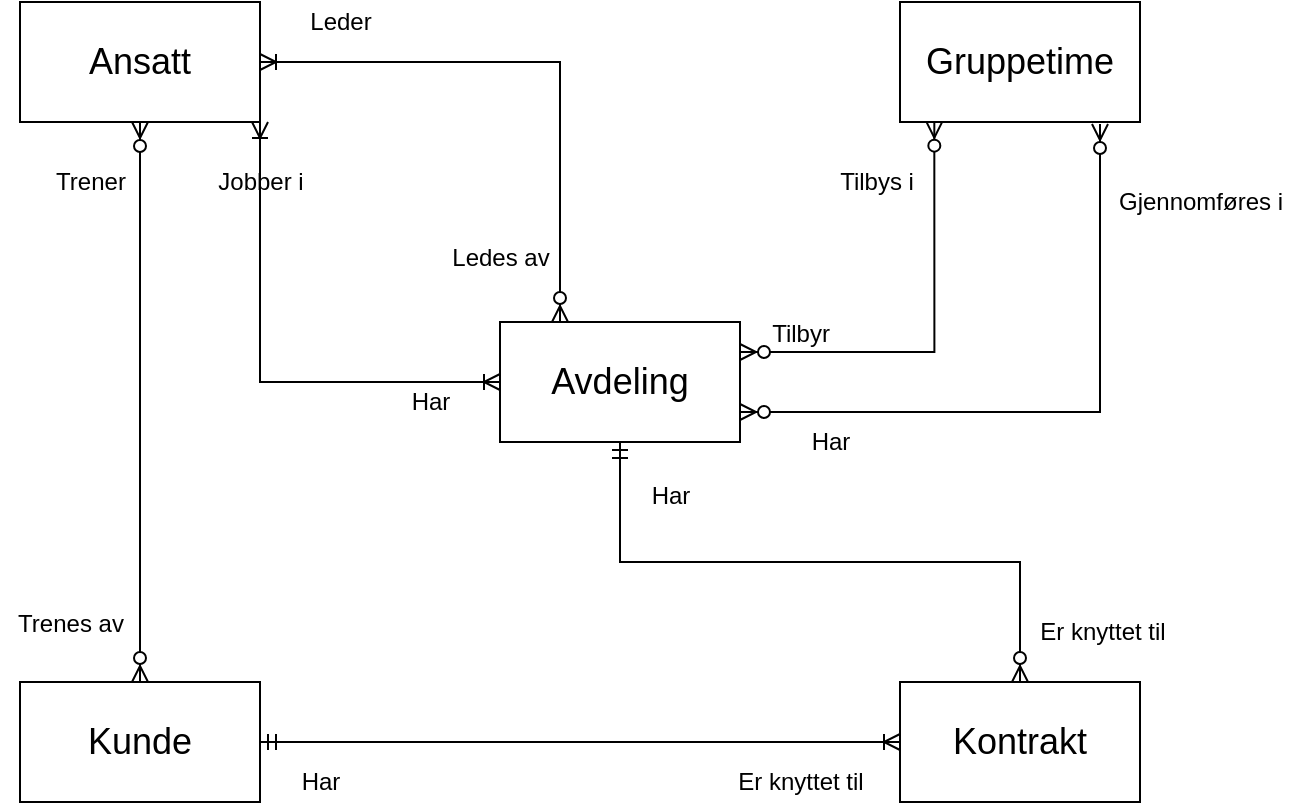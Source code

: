 <mxfile version="13.0.2" pages="3"><diagram id="jRd5qLMMkbGOo3ZTpu9p" name="ER-modell"><mxGraphModel dx="1038" dy="499" grid="1" gridSize="10" guides="1" tooltips="1" connect="1" arrows="1" fold="1" page="1" pageScale="1" pageWidth="850" pageHeight="1100" math="0" shadow="0"><root><mxCell id="0"/><mxCell id="1" parent="0"/><mxCell id="iQpJqOYG9EuyqayVj7qB-8" style="edgeStyle=orthogonalEdgeStyle;rounded=0;orthogonalLoop=1;jettySize=auto;html=1;exitX=1;exitY=0.5;exitDx=0;exitDy=0;entryX=0.25;entryY=0;entryDx=0;entryDy=0;endArrow=ERzeroToMany;endFill=1;startArrow=ERoneToMany;startFill=0;" edge="1" parent="1" source="iQpJqOYG9EuyqayVj7qB-1" target="iQpJqOYG9EuyqayVj7qB-3"><mxGeometry relative="1" as="geometry"/></mxCell><mxCell id="2to-uTvSwUgSAKlc9XIU-1" style="edgeStyle=orthogonalEdgeStyle;rounded=0;orthogonalLoop=1;jettySize=auto;html=1;exitX=1;exitY=1;exitDx=0;exitDy=0;entryX=0;entryY=0.5;entryDx=0;entryDy=0;startArrow=ERoneToMany;startFill=0;endArrow=ERoneToMany;endFill=0;" edge="1" parent="1" source="iQpJqOYG9EuyqayVj7qB-1" target="iQpJqOYG9EuyqayVj7qB-3"><mxGeometry relative="1" as="geometry"/></mxCell><mxCell id="iQpJqOYG9EuyqayVj7qB-1" value="&lt;font style=&quot;font-size: 18px&quot;&gt;Ansatt&lt;/font&gt;" style="rounded=0;whiteSpace=wrap;html=1;" vertex="1" parent="1"><mxGeometry x="80" y="80" width="120" height="60" as="geometry"/></mxCell><mxCell id="iQpJqOYG9EuyqayVj7qB-7" style="edgeStyle=orthogonalEdgeStyle;rounded=0;orthogonalLoop=1;jettySize=auto;html=1;exitX=0.5;exitY=0;exitDx=0;exitDy=0;entryX=0.5;entryY=1;entryDx=0;entryDy=0;endArrow=ERzeroToMany;endFill=1;startArrow=ERzeroToMany;startFill=1;" edge="1" parent="1" source="iQpJqOYG9EuyqayVj7qB-2" target="iQpJqOYG9EuyqayVj7qB-1"><mxGeometry relative="1" as="geometry"/></mxCell><mxCell id="iQpJqOYG9EuyqayVj7qB-9" style="edgeStyle=orthogonalEdgeStyle;rounded=0;orthogonalLoop=1;jettySize=auto;html=1;exitX=1;exitY=0.5;exitDx=0;exitDy=0;entryX=0;entryY=0.5;entryDx=0;entryDy=0;startArrow=ERmandOne;startFill=0;endArrow=ERoneToMany;endFill=0;" edge="1" parent="1" source="iQpJqOYG9EuyqayVj7qB-2" target="iQpJqOYG9EuyqayVj7qB-6"><mxGeometry relative="1" as="geometry"/></mxCell><mxCell id="iQpJqOYG9EuyqayVj7qB-2" value="&lt;font style=&quot;font-size: 18px&quot;&gt;Kunde&lt;/font&gt;" style="rounded=0;whiteSpace=wrap;html=1;" vertex="1" parent="1"><mxGeometry x="80" y="420" width="120" height="60" as="geometry"/></mxCell><mxCell id="gR1Pvb2-1HautKfTdwJu-1" style="edgeStyle=orthogonalEdgeStyle;rounded=0;orthogonalLoop=1;jettySize=auto;html=1;exitX=1;exitY=0.25;exitDx=0;exitDy=0;entryX=0.143;entryY=0.997;entryDx=0;entryDy=0;entryPerimeter=0;startArrow=ERzeroToMany;startFill=1;endArrow=ERzeroToMany;endFill=1;" edge="1" parent="1" source="iQpJqOYG9EuyqayVj7qB-3" target="iQpJqOYG9EuyqayVj7qB-4"><mxGeometry relative="1" as="geometry"/></mxCell><mxCell id="iQpJqOYG9EuyqayVj7qB-3" value="&lt;font style=&quot;font-size: 18px&quot;&gt;Avdeling&lt;/font&gt;" style="rounded=0;whiteSpace=wrap;html=1;" vertex="1" parent="1"><mxGeometry x="320" y="240" width="120" height="60" as="geometry"/></mxCell><mxCell id="iQpJqOYG9EuyqayVj7qB-15" style="edgeStyle=orthogonalEdgeStyle;rounded=0;orthogonalLoop=1;jettySize=auto;html=1;entryX=1;entryY=0.75;entryDx=0;entryDy=0;startArrow=ERzeroToMany;startFill=1;endArrow=ERzeroToMany;endFill=1;" edge="1" parent="1" target="iQpJqOYG9EuyqayVj7qB-3"><mxGeometry relative="1" as="geometry"><mxPoint x="620" y="141" as="sourcePoint"/><Array as="points"><mxPoint x="620" y="285"/></Array></mxGeometry></mxCell><mxCell id="iQpJqOYG9EuyqayVj7qB-4" value="&lt;font style=&quot;font-size: 18px&quot;&gt;Gruppetime&lt;/font&gt;" style="rounded=0;whiteSpace=wrap;html=1;" vertex="1" parent="1"><mxGeometry x="520" y="80" width="120" height="60" as="geometry"/></mxCell><mxCell id="iQpJqOYG9EuyqayVj7qB-10" style="edgeStyle=orthogonalEdgeStyle;rounded=0;orthogonalLoop=1;jettySize=auto;html=1;exitX=0.5;exitY=0;exitDx=0;exitDy=0;entryX=0.5;entryY=1;entryDx=0;entryDy=0;startArrow=ERzeroToMany;startFill=1;endArrow=ERmandOne;endFill=0;" edge="1" parent="1" source="iQpJqOYG9EuyqayVj7qB-6" target="iQpJqOYG9EuyqayVj7qB-3"><mxGeometry relative="1" as="geometry"/></mxCell><mxCell id="iQpJqOYG9EuyqayVj7qB-6" value="&lt;font style=&quot;font-size: 18px&quot;&gt;Kontrakt&lt;/font&gt;" style="rounded=0;whiteSpace=wrap;html=1;" vertex="1" parent="1"><mxGeometry x="520" y="420" width="120" height="60" as="geometry"/></mxCell><mxCell id="iQpJqOYG9EuyqayVj7qB-11" value="Har" style="text;html=1;align=center;verticalAlign=middle;resizable=0;points=[];autosize=1;" vertex="1" parent="1"><mxGeometry x="215" y="460" width="30" height="20" as="geometry"/></mxCell><mxCell id="iQpJqOYG9EuyqayVj7qB-12" value="Er knyttet til" style="text;html=1;align=center;verticalAlign=middle;resizable=0;points=[];autosize=1;" vertex="1" parent="1"><mxGeometry x="430" y="460" width="80" height="20" as="geometry"/></mxCell><mxCell id="iQpJqOYG9EuyqayVj7qB-13" value="Er knyttet til" style="text;html=1;align=center;verticalAlign=middle;resizable=0;points=[];autosize=1;" vertex="1" parent="1"><mxGeometry x="581" y="385" width="80" height="20" as="geometry"/></mxCell><mxCell id="iQpJqOYG9EuyqayVj7qB-14" value="Har" style="text;html=1;align=center;verticalAlign=middle;resizable=0;points=[];autosize=1;" vertex="1" parent="1"><mxGeometry x="390" y="317" width="30" height="20" as="geometry"/></mxCell><mxCell id="iQpJqOYG9EuyqayVj7qB-16" value="Har" style="text;html=1;align=center;verticalAlign=middle;resizable=0;points=[];autosize=1;" vertex="1" parent="1"><mxGeometry x="470" y="290" width="30" height="20" as="geometry"/></mxCell><mxCell id="iQpJqOYG9EuyqayVj7qB-17" value="Gjennomføres i" style="text;html=1;align=center;verticalAlign=middle;resizable=0;points=[];autosize=1;" vertex="1" parent="1"><mxGeometry x="620" y="170" width="100" height="20" as="geometry"/></mxCell><mxCell id="iQpJqOYG9EuyqayVj7qB-18" value="Leder" style="text;html=1;align=center;verticalAlign=middle;resizable=0;points=[];autosize=1;" vertex="1" parent="1"><mxGeometry x="215" y="80" width="50" height="20" as="geometry"/></mxCell><mxCell id="iQpJqOYG9EuyqayVj7qB-19" value="Ledes av" style="text;html=1;align=center;verticalAlign=middle;resizable=0;points=[];autosize=1;" vertex="1" parent="1"><mxGeometry x="290" y="198" width="60" height="20" as="geometry"/></mxCell><mxCell id="iQpJqOYG9EuyqayVj7qB-20" value="Trener" style="text;html=1;align=center;verticalAlign=middle;resizable=0;points=[];autosize=1;" vertex="1" parent="1"><mxGeometry x="90" y="160" width="50" height="20" as="geometry"/></mxCell><mxCell id="iQpJqOYG9EuyqayVj7qB-21" value="Trenes av" style="text;html=1;align=center;verticalAlign=middle;resizable=0;points=[];autosize=1;" vertex="1" parent="1"><mxGeometry x="70" y="381" width="70" height="20" as="geometry"/></mxCell><mxCell id="2to-uTvSwUgSAKlc9XIU-2" value="Jobber i" style="text;html=1;align=center;verticalAlign=middle;resizable=0;points=[];autosize=1;" vertex="1" parent="1"><mxGeometry x="170" y="160" width="60" height="20" as="geometry"/></mxCell><mxCell id="2to-uTvSwUgSAKlc9XIU-3" value="Har" style="text;html=1;align=center;verticalAlign=middle;resizable=0;points=[];autosize=1;" vertex="1" parent="1"><mxGeometry x="270" y="270" width="30" height="20" as="geometry"/></mxCell><mxCell id="gR1Pvb2-1HautKfTdwJu-2" value="Tilbyr" style="text;html=1;align=center;verticalAlign=middle;resizable=0;points=[];autosize=1;" vertex="1" parent="1"><mxGeometry x="450" y="236" width="40" height="20" as="geometry"/></mxCell><mxCell id="gR1Pvb2-1HautKfTdwJu-3" value="Tilbys i" style="text;html=1;align=center;verticalAlign=middle;resizable=0;points=[];autosize=1;" vertex="1" parent="1"><mxGeometry x="483" y="160" width="50" height="20" as="geometry"/></mxCell></root></mxGraphModel></diagram><diagram id="gBU8G4rqWkfytwF7cudN" name="Logisk skjema"><mxGraphModel dx="1038" dy="499" grid="1" gridSize="10" guides="1" tooltips="1" connect="1" arrows="1" fold="1" page="1" pageScale="1" pageWidth="850" pageHeight="1100" background="none" math="0" shadow="0"><root><mxCell id="izmNZDe4laeslV0f12Sx-0"/><mxCell id="izmNZDe4laeslV0f12Sx-1" parent="izmNZDe4laeslV0f12Sx-0"/><mxCell id="TyLPpOs07EMvDV3Ek0Xv-29" style="edgeStyle=orthogonalEdgeStyle;rounded=0;orthogonalLoop=1;jettySize=auto;html=1;exitX=1;exitY=0.25;exitDx=0;exitDy=0;entryX=0;entryY=0.5;entryDx=0;entryDy=0;startArrow=ERmandOne;startFill=0;endArrow=ERzeroToMany;endFill=1;" edge="1" parent="izmNZDe4laeslV0f12Sx-1" source="TyLPpOs07EMvDV3Ek0Xv-1" target="TyLPpOs07EMvDV3Ek0Xv-28"><mxGeometry relative="1" as="geometry"><Array as="points"><mxPoint x="170" y="95"/><mxPoint x="170" y="60"/></Array></mxGeometry></mxCell><mxCell id="zaHh4smz2kPTxUpGR6xU-0" style="edgeStyle=orthogonalEdgeStyle;rounded=0;orthogonalLoop=1;jettySize=auto;html=1;exitX=1;exitY=1;exitDx=0;exitDy=0;entryX=0;entryY=0.75;entryDx=0;entryDy=0;startArrow=ERmandOne;startFill=0;endArrow=ERoneToMany;endFill=0;" edge="1" parent="izmNZDe4laeslV0f12Sx-1" source="TyLPpOs07EMvDV3Ek0Xv-1" target="JP9imy-IbTqQLd1QYz0a-0"><mxGeometry relative="1" as="geometry"/></mxCell><mxCell id="TyLPpOs07EMvDV3Ek0Xv-1" value="&lt;font style=&quot;font-size: 18px&quot;&gt;Ansatt&lt;/font&gt;" style="rounded=0;whiteSpace=wrap;html=1;" vertex="1" parent="izmNZDe4laeslV0f12Sx-1"><mxGeometry x="30" y="80" width="120" height="60" as="geometry"/></mxCell><mxCell id="TyLPpOs07EMvDV3Ek0Xv-3" style="edgeStyle=orthogonalEdgeStyle;rounded=0;orthogonalLoop=1;jettySize=auto;html=1;exitX=1;exitY=0.5;exitDx=0;exitDy=0;entryX=0;entryY=0.5;entryDx=0;entryDy=0;startArrow=ERmandOne;startFill=0;endArrow=ERoneToMany;endFill=0;" edge="1" parent="izmNZDe4laeslV0f12Sx-1" source="TyLPpOs07EMvDV3Ek0Xv-4" target="TyLPpOs07EMvDV3Ek0Xv-9"><mxGeometry relative="1" as="geometry"/></mxCell><mxCell id="TyLPpOs07EMvDV3Ek0Xv-22" style="edgeStyle=orthogonalEdgeStyle;rounded=0;orthogonalLoop=1;jettySize=auto;html=1;exitX=0.5;exitY=0;exitDx=0;exitDy=0;entryX=0.5;entryY=1;entryDx=0;entryDy=0;startArrow=ERmandOne;startFill=0;endArrow=ERzeroToMany;endFill=1;" edge="1" parent="izmNZDe4laeslV0f12Sx-1" source="TyLPpOs07EMvDV3Ek0Xv-4" target="TyLPpOs07EMvDV3Ek0Xv-21"><mxGeometry relative="1" as="geometry"/></mxCell><mxCell id="TyLPpOs07EMvDV3Ek0Xv-4" value="&lt;font style=&quot;font-size: 18px&quot;&gt;Kunde&lt;/font&gt;" style="rounded=0;whiteSpace=wrap;html=1;" vertex="1" parent="izmNZDe4laeslV0f12Sx-1"><mxGeometry x="80" y="520" width="120" height="60" as="geometry"/></mxCell><mxCell id="ATK9e4AQF6s12sWZmo8N-1" style="edgeStyle=orthogonalEdgeStyle;rounded=0;orthogonalLoop=1;jettySize=auto;html=1;exitX=1;exitY=0.75;exitDx=0;exitDy=0;entryX=0;entryY=0.75;entryDx=0;entryDy=0;startArrow=ERmandOne;startFill=0;endArrow=ERzeroToMany;endFill=1;" edge="1" parent="izmNZDe4laeslV0f12Sx-1" source="TyLPpOs07EMvDV3Ek0Xv-5" target="ATK9e4AQF6s12sWZmo8N-0"><mxGeometry relative="1" as="geometry"/></mxCell><mxCell id="7cx00_3DCQE6B1k1MbMb-1" style="edgeStyle=orthogonalEdgeStyle;rounded=0;orthogonalLoop=1;jettySize=auto;html=1;exitX=1;exitY=0.25;exitDx=0;exitDy=0;entryX=0;entryY=1;entryDx=0;entryDy=0;startArrow=ERmandOne;startFill=0;endArrow=ERzeroToMany;endFill=1;" edge="1" parent="izmNZDe4laeslV0f12Sx-1" source="TyLPpOs07EMvDV3Ek0Xv-5" target="7cx00_3DCQE6B1k1MbMb-0"><mxGeometry relative="1" as="geometry"/></mxCell><mxCell id="TyLPpOs07EMvDV3Ek0Xv-5" value="&lt;font style=&quot;font-size: 18px&quot;&gt;Avdeling&lt;/font&gt;" style="rounded=0;whiteSpace=wrap;html=1;" vertex="1" parent="izmNZDe4laeslV0f12Sx-1"><mxGeometry x="320" y="240" width="120" height="60" as="geometry"/></mxCell><mxCell id="TyLPpOs07EMvDV3Ek0Xv-7" value="&lt;font style=&quot;font-size: 18px&quot;&gt;Gruppetime&lt;/font&gt;" style="rounded=0;whiteSpace=wrap;html=1;" vertex="1" parent="izmNZDe4laeslV0f12Sx-1"><mxGeometry x="720" y="80" width="120" height="60" as="geometry"/></mxCell><mxCell id="TyLPpOs07EMvDV3Ek0Xv-8" style="edgeStyle=orthogonalEdgeStyle;rounded=0;orthogonalLoop=1;jettySize=auto;html=1;exitX=0.5;exitY=0;exitDx=0;exitDy=0;entryX=0.5;entryY=1;entryDx=0;entryDy=0;startArrow=ERzeroToMany;startFill=1;endArrow=ERmandOne;endFill=0;" edge="1" parent="izmNZDe4laeslV0f12Sx-1" source="TyLPpOs07EMvDV3Ek0Xv-9" target="TyLPpOs07EMvDV3Ek0Xv-5"><mxGeometry relative="1" as="geometry"/></mxCell><mxCell id="TyLPpOs07EMvDV3Ek0Xv-9" value="&lt;font style=&quot;font-size: 18px&quot;&gt;Kontrakt&lt;/font&gt;" style="rounded=0;whiteSpace=wrap;html=1;" vertex="1" parent="izmNZDe4laeslV0f12Sx-1"><mxGeometry x="520" y="420" width="120" height="60" as="geometry"/></mxCell><mxCell id="TyLPpOs07EMvDV3Ek0Xv-10" value="Har" style="text;html=1;align=center;verticalAlign=middle;resizable=0;points=[];autosize=1;" vertex="1" parent="izmNZDe4laeslV0f12Sx-1"><mxGeometry x="225" y="520" width="30" height="20" as="geometry"/></mxCell><mxCell id="TyLPpOs07EMvDV3Ek0Xv-11" value="Er knyttet til" style="text;html=1;align=center;verticalAlign=middle;resizable=0;points=[];autosize=1;" vertex="1" parent="izmNZDe4laeslV0f12Sx-1"><mxGeometry x="430" y="460" width="80" height="20" as="geometry"/></mxCell><mxCell id="TyLPpOs07EMvDV3Ek0Xv-12" value="Er knyttet til" style="text;html=1;align=center;verticalAlign=middle;resizable=0;points=[];autosize=1;" vertex="1" parent="izmNZDe4laeslV0f12Sx-1"><mxGeometry x="581" y="385" width="80" height="20" as="geometry"/></mxCell><mxCell id="TyLPpOs07EMvDV3Ek0Xv-13" value="Har" style="text;html=1;align=center;verticalAlign=middle;resizable=0;points=[];autosize=1;" vertex="1" parent="izmNZDe4laeslV0f12Sx-1"><mxGeometry x="350" y="320" width="30" height="20" as="geometry"/></mxCell><mxCell id="TyLPpOs07EMvDV3Ek0Xv-17" value="Er knyttet til" style="text;html=1;align=center;verticalAlign=middle;resizable=0;points=[];autosize=1;" vertex="1" parent="izmNZDe4laeslV0f12Sx-1"><mxGeometry x="420" y="100" width="80" height="20" as="geometry"/></mxCell><mxCell id="TyLPpOs07EMvDV3Ek0Xv-23" style="edgeStyle=orthogonalEdgeStyle;rounded=0;orthogonalLoop=1;jettySize=auto;html=1;entryX=0.5;entryY=0;entryDx=0;entryDy=0;startArrow=ERmandOne;startFill=0;endArrow=ERzeroToMany;endFill=1;exitX=0.5;exitY=1;exitDx=0;exitDy=0;" edge="1" parent="izmNZDe4laeslV0f12Sx-1" source="TyLPpOs07EMvDV3Ek0Xv-1" target="TyLPpOs07EMvDV3Ek0Xv-21"><mxGeometry relative="1" as="geometry"><mxPoint x="210" y="220" as="sourcePoint"/></mxGeometry></mxCell><mxCell id="TyLPpOs07EMvDV3Ek0Xv-21" value="PersonligTrener&lt;br&gt;Forhold" style="rounded=0;whiteSpace=wrap;html=1;" vertex="1" parent="izmNZDe4laeslV0f12Sx-1"><mxGeometry x="80" y="300" width="120" height="60" as="geometry"/></mxCell><mxCell id="TyLPpOs07EMvDV3Ek0Xv-24" value="Er knyttet til" style="text;html=1;align=center;verticalAlign=middle;resizable=0;points=[];autosize=1;" vertex="1" parent="izmNZDe4laeslV0f12Sx-1"><mxGeometry x="50" y="385" width="80" height="20" as="geometry"/></mxCell><mxCell id="TyLPpOs07EMvDV3Ek0Xv-25" value="Er knyttet til" style="text;html=1;align=center;verticalAlign=middle;resizable=0;points=[];autosize=1;" vertex="1" parent="izmNZDe4laeslV0f12Sx-1"><mxGeometry x="50" y="270" width="80" height="20" as="geometry"/></mxCell><mxCell id="TyLPpOs07EMvDV3Ek0Xv-26" value="Inngår i" style="text;html=1;align=center;verticalAlign=middle;resizable=0;points=[];autosize=1;" vertex="1" parent="izmNZDe4laeslV0f12Sx-1"><mxGeometry x="70" y="484" width="60" height="20" as="geometry"/></mxCell><mxCell id="TyLPpOs07EMvDV3Ek0Xv-27" value="Inngår i" style="text;html=1;align=center;verticalAlign=middle;resizable=0;points=[];autosize=1;" vertex="1" parent="izmNZDe4laeslV0f12Sx-1"><mxGeometry x="20" y="160" width="60" height="20" as="geometry"/></mxCell><mxCell id="TyLPpOs07EMvDV3Ek0Xv-32" style="edgeStyle=orthogonalEdgeStyle;rounded=0;orthogonalLoop=1;jettySize=auto;html=1;entryX=0.5;entryY=1;entryDx=0;entryDy=0;startArrow=ERmandOne;startFill=0;endArrow=ERoneToMany;endFill=0;exitX=0.75;exitY=0;exitDx=0;exitDy=0;" edge="1" parent="izmNZDe4laeslV0f12Sx-1" source="TyLPpOs07EMvDV3Ek0Xv-5" target="TyLPpOs07EMvDV3Ek0Xv-28"><mxGeometry relative="1" as="geometry"><mxPoint x="410" y="190" as="sourcePoint"/></mxGeometry></mxCell><mxCell id="TyLPpOs07EMvDV3Ek0Xv-28" value="LedelsesForhold" style="rounded=0;whiteSpace=wrap;html=1;" vertex="1" parent="izmNZDe4laeslV0f12Sx-1"><mxGeometry x="440" y="30" width="120" height="60" as="geometry"/></mxCell><mxCell id="TyLPpOs07EMvDV3Ek0Xv-30" value="Inngår i" style="text;html=1;align=center;verticalAlign=middle;resizable=0;points=[];autosize=1;" vertex="1" parent="izmNZDe4laeslV0f12Sx-1"><mxGeometry x="160" y="40" width="60" height="20" as="geometry"/></mxCell><mxCell id="TyLPpOs07EMvDV3Ek0Xv-31" value="Er knyttet til" style="text;html=1;align=center;verticalAlign=middle;resizable=0;points=[];autosize=1;" vertex="1" parent="izmNZDe4laeslV0f12Sx-1"><mxGeometry x="350" y="30" width="80" height="20" as="geometry"/></mxCell><mxCell id="TyLPpOs07EMvDV3Ek0Xv-34" value="Inngår i" style="text;html=1;align=center;verticalAlign=middle;resizable=0;points=[];autosize=1;" vertex="1" parent="izmNZDe4laeslV0f12Sx-1"><mxGeometry x="410" y="200" width="60" height="20" as="geometry"/></mxCell><mxCell id="ATK9e4AQF6s12sWZmo8N-2" style="edgeStyle=orthogonalEdgeStyle;rounded=0;orthogonalLoop=1;jettySize=auto;html=1;entryX=1;entryY=0.5;entryDx=0;entryDy=0;startArrow=ERmandOne;startFill=0;endArrow=ERzeroToMany;endFill=1;exitX=0.5;exitY=1;exitDx=0;exitDy=0;" edge="1" parent="izmNZDe4laeslV0f12Sx-1" source="TyLPpOs07EMvDV3Ek0Xv-7" target="ATK9e4AQF6s12sWZmo8N-0"><mxGeometry relative="1" as="geometry"><mxPoint x="780" y="290" as="sourcePoint"/></mxGeometry></mxCell><mxCell id="ATK9e4AQF6s12sWZmo8N-0" value="Gruppetime&lt;br&gt;Oversikt" style="rounded=0;whiteSpace=wrap;html=1;" vertex="1" parent="izmNZDe4laeslV0f12Sx-1"><mxGeometry x="600" y="240" width="120" height="60" as="geometry"/></mxCell><mxCell id="2VN4YouP_NUA_fmtWKro-0" value="Inngår i" style="text;html=1;align=center;verticalAlign=middle;resizable=0;points=[];autosize=1;" vertex="1" parent="izmNZDe4laeslV0f12Sx-1"><mxGeometry x="500" y="260" width="60" height="20" as="geometry"/></mxCell><mxCell id="2VN4YouP_NUA_fmtWKro-1" value="Inngår i" style="text;html=1;align=center;verticalAlign=middle;resizable=0;points=[];autosize=1;" vertex="1" parent="izmNZDe4laeslV0f12Sx-1"><mxGeometry x="720" y="190" width="60" height="20" as="geometry"/></mxCell><mxCell id="zaHh4smz2kPTxUpGR6xU-1" style="edgeStyle=orthogonalEdgeStyle;rounded=0;orthogonalLoop=1;jettySize=auto;html=1;exitX=0.75;exitY=1;exitDx=0;exitDy=0;entryX=0;entryY=0.5;entryDx=0;entryDy=0;startArrow=ERoneToMany;startFill=0;endArrow=ERmandOne;endFill=0;" edge="1" parent="izmNZDe4laeslV0f12Sx-1" source="JP9imy-IbTqQLd1QYz0a-0" target="TyLPpOs07EMvDV3Ek0Xv-5"><mxGeometry relative="1" as="geometry"/></mxCell><mxCell id="JP9imy-IbTqQLd1QYz0a-0" value="AnsettelsesForhold" style="rounded=0;whiteSpace=wrap;html=1;" vertex="1" parent="izmNZDe4laeslV0f12Sx-1"><mxGeometry x="210" y="130" width="120" height="60" as="geometry"/></mxCell><mxCell id="sVh_0kAXdbeDO_-RJvmG-0" value="Inngår i" style="text;html=1;align=center;verticalAlign=middle;resizable=0;points=[];autosize=1;" vertex="1" parent="izmNZDe4laeslV0f12Sx-1"><mxGeometry x="240" y="250" width="60" height="20" as="geometry"/></mxCell><mxCell id="sVh_0kAXdbeDO_-RJvmG-1" value="Inngår i" style="text;html=1;align=center;verticalAlign=middle;resizable=0;points=[];autosize=1;" vertex="1" parent="izmNZDe4laeslV0f12Sx-1"><mxGeometry x="120" y="150" width="60" height="20" as="geometry"/></mxCell><mxCell id="sVh_0kAXdbeDO_-RJvmG-2" value="Er knyttet til" style="text;html=1;align=center;verticalAlign=middle;resizable=0;points=[];autosize=1;" vertex="1" parent="izmNZDe4laeslV0f12Sx-1"><mxGeometry x="160" y="190" width="80" height="20" as="geometry"/></mxCell><mxCell id="sVh_0kAXdbeDO_-RJvmG-3" value="Er knyttet til" style="text;html=1;align=center;verticalAlign=middle;resizable=0;points=[];autosize=1;" vertex="1" parent="izmNZDe4laeslV0f12Sx-1"><mxGeometry x="250" y="210" width="80" height="20" as="geometry"/></mxCell><mxCell id="7cx00_3DCQE6B1k1MbMb-2" style="edgeStyle=orthogonalEdgeStyle;rounded=0;orthogonalLoop=1;jettySize=auto;html=1;exitX=0.5;exitY=0;exitDx=0;exitDy=0;entryX=0;entryY=0.5;entryDx=0;entryDy=0;startArrow=ERzeroToMany;startFill=1;endArrow=ERmandOne;endFill=0;" edge="1" parent="izmNZDe4laeslV0f12Sx-1" source="7cx00_3DCQE6B1k1MbMb-0" target="TyLPpOs07EMvDV3Ek0Xv-7"><mxGeometry relative="1" as="geometry"/></mxCell><mxCell id="7cx00_3DCQE6B1k1MbMb-0" value="GruppetimeTilbud" style="rounded=0;whiteSpace=wrap;html=1;" vertex="1" parent="izmNZDe4laeslV0f12Sx-1"><mxGeometry x="561" y="150" width="120" height="60" as="geometry"/></mxCell><mxCell id="7cx00_3DCQE6B1k1MbMb-3" value="Inngår i" style="text;html=1;align=center;verticalAlign=middle;resizable=0;points=[];autosize=1;" vertex="1" parent="izmNZDe4laeslV0f12Sx-1"><mxGeometry x="630" y="80" width="60" height="20" as="geometry"/></mxCell><mxCell id="7cx00_3DCQE6B1k1MbMb-4" value="Inngår i" style="text;html=1;align=center;verticalAlign=middle;resizable=0;points=[];autosize=1;" vertex="1" parent="izmNZDe4laeslV0f12Sx-1"><mxGeometry x="470" y="230" width="60" height="20" as="geometry"/></mxCell></root></mxGraphModel></diagram><diagram id="Ri8xCiBH-KdV_YehcEba" name="Tabeller"><mxGraphModel dx="1038" dy="499" grid="1" gridSize="10" guides="1" tooltips="1" connect="1" arrows="1" fold="1" page="1" pageScale="1" pageWidth="850" pageHeight="1100" math="0" shadow="0"><root><mxCell id="wTGlk4UycUykP_opelEk-0"/><mxCell id="wTGlk4UycUykP_opelEk-1" parent="wTGlk4UycUykP_opelEk-0"/><mxCell id="wTGlk4UycUykP_opelEk-2" value="Avdeling" style="swimlane;fontStyle=0;childLayout=stackLayout;horizontal=1;startSize=26;horizontalStack=0;resizeParent=1;resizeParentMax=0;resizeLast=0;collapsible=1;marginBottom=0;align=center;fontSize=14;" vertex="1" parent="wTGlk4UycUykP_opelEk-1"><mxGeometry x="40" y="40" width="160" height="186" as="geometry"/></mxCell><mxCell id="wTGlk4UycUykP_opelEk-3" value="Avdelingsnummer" style="shape=partialRectangle;top=0;left=0;right=0;bottom=1;align=left;verticalAlign=middle;fillColor=none;spacingLeft=34;spacingRight=4;overflow=hidden;rotatable=0;points=[[0,0.5],[1,0.5]];portConstraint=eastwest;dropTarget=0;fontStyle=5;fontSize=12;" vertex="1" parent="wTGlk4UycUykP_opelEk-2"><mxGeometry y="26" width="160" height="30" as="geometry"/></mxCell><mxCell id="wTGlk4UycUykP_opelEk-4" value="PK" style="shape=partialRectangle;top=0;left=0;bottom=0;fillColor=none;align=left;verticalAlign=middle;spacingLeft=4;spacingRight=4;overflow=hidden;rotatable=0;points=[];portConstraint=eastwest;part=1;fontSize=12;" vertex="1" connectable="0" parent="wTGlk4UycUykP_opelEk-3"><mxGeometry width="30" height="30" as="geometry"/></mxCell><mxCell id="wTGlk4UycUykP_opelEk-5" value="Postnummer" style="shape=partialRectangle;top=0;left=0;right=0;bottom=0;align=left;verticalAlign=top;fillColor=none;spacingLeft=34;spacingRight=4;overflow=hidden;rotatable=0;points=[[0,0.5],[1,0.5]];portConstraint=eastwest;dropTarget=0;fontSize=12;" vertex="1" parent="wTGlk4UycUykP_opelEk-2"><mxGeometry y="56" width="160" height="26" as="geometry"/></mxCell><mxCell id="wTGlk4UycUykP_opelEk-6" value="" style="shape=partialRectangle;top=0;left=0;bottom=0;fillColor=none;align=left;verticalAlign=top;spacingLeft=4;spacingRight=4;overflow=hidden;rotatable=0;points=[];portConstraint=eastwest;part=1;fontSize=12;" vertex="1" connectable="0" parent="wTGlk4UycUykP_opelEk-5"><mxGeometry width="30" height="26" as="geometry"/></mxCell><mxCell id="wTGlk4UycUykP_opelEk-7" value="Adresse" style="shape=partialRectangle;top=0;left=0;right=0;bottom=0;align=left;verticalAlign=top;fillColor=none;spacingLeft=34;spacingRight=4;overflow=hidden;rotatable=0;points=[[0,0.5],[1,0.5]];portConstraint=eastwest;dropTarget=0;fontSize=12;" vertex="1" parent="wTGlk4UycUykP_opelEk-2"><mxGeometry y="82" width="160" height="26" as="geometry"/></mxCell><mxCell id="wTGlk4UycUykP_opelEk-8" value="" style="shape=partialRectangle;top=0;left=0;bottom=0;fillColor=none;align=left;verticalAlign=top;spacingLeft=4;spacingRight=4;overflow=hidden;rotatable=0;points=[];portConstraint=eastwest;part=1;fontSize=12;" vertex="1" connectable="0" parent="wTGlk4UycUykP_opelEk-7"><mxGeometry width="30" height="26" as="geometry"/></mxCell><mxCell id="wTGlk4UycUykP_opelEk-9" value="Telefonnummer" style="shape=partialRectangle;top=0;left=0;right=0;bottom=0;align=left;verticalAlign=top;fillColor=none;spacingLeft=34;spacingRight=4;overflow=hidden;rotatable=0;points=[[0,0.5],[1,0.5]];portConstraint=eastwest;dropTarget=0;fontSize=12;" vertex="1" parent="wTGlk4UycUykP_opelEk-2"><mxGeometry y="108" width="160" height="26" as="geometry"/></mxCell><mxCell id="wTGlk4UycUykP_opelEk-10" value="" style="shape=partialRectangle;top=0;left=0;bottom=0;fillColor=none;align=left;verticalAlign=top;spacingLeft=4;spacingRight=4;overflow=hidden;rotatable=0;points=[];portConstraint=eastwest;part=1;fontSize=12;" vertex="1" connectable="0" parent="wTGlk4UycUykP_opelEk-9"><mxGeometry width="30" height="26" as="geometry"/></mxCell><mxCell id="wTGlk4UycUykP_opelEk-13" value="Epost" style="shape=partialRectangle;top=0;left=0;right=0;bottom=0;align=left;verticalAlign=top;fillColor=none;spacingLeft=34;spacingRight=4;overflow=hidden;rotatable=0;points=[[0,0.5],[1,0.5]];portConstraint=eastwest;dropTarget=0;fontSize=12;" vertex="1" parent="wTGlk4UycUykP_opelEk-2"><mxGeometry y="134" width="160" height="26" as="geometry"/></mxCell><mxCell id="wTGlk4UycUykP_opelEk-14" value="" style="shape=partialRectangle;top=0;left=0;bottom=0;fillColor=none;align=left;verticalAlign=top;spacingLeft=4;spacingRight=4;overflow=hidden;rotatable=0;points=[];portConstraint=eastwest;part=1;fontSize=12;" vertex="1" connectable="0" parent="wTGlk4UycUykP_opelEk-13"><mxGeometry width="30" height="26" as="geometry"/></mxCell><mxCell id="wTGlk4UycUykP_opelEk-15" value="Ansattnummer" style="shape=partialRectangle;top=0;left=0;right=0;bottom=0;align=left;verticalAlign=top;fillColor=none;spacingLeft=34;spacingRight=4;overflow=hidden;rotatable=0;points=[[0,0.5],[1,0.5]];portConstraint=eastwest;dropTarget=0;fontSize=12;" vertex="1" parent="wTGlk4UycUykP_opelEk-2"><mxGeometry y="160" width="160" height="26" as="geometry"/></mxCell><mxCell id="wTGlk4UycUykP_opelEk-16" value="FK" style="shape=partialRectangle;top=0;left=0;bottom=0;fillColor=none;align=left;verticalAlign=top;spacingLeft=4;spacingRight=4;overflow=hidden;rotatable=0;points=[];portConstraint=eastwest;part=1;fontSize=12;" vertex="1" connectable="0" parent="wTGlk4UycUykP_opelEk-15"><mxGeometry width="30" height="26" as="geometry"/></mxCell><mxCell id="wTGlk4UycUykP_opelEk-23" value="Ansatt" style="swimlane;fontStyle=0;childLayout=stackLayout;horizontal=1;startSize=26;horizontalStack=0;resizeParent=1;resizeParentMax=0;resizeLast=0;collapsible=1;marginBottom=0;align=center;fontSize=14;" vertex="1" parent="wTGlk4UycUykP_opelEk-1"><mxGeometry x="240" y="40" width="160" height="212" as="geometry"/></mxCell><mxCell id="wTGlk4UycUykP_opelEk-24" value="Ansattnummer" style="shape=partialRectangle;top=0;left=0;right=0;bottom=1;align=left;verticalAlign=middle;fillColor=none;spacingLeft=34;spacingRight=4;overflow=hidden;rotatable=0;points=[[0,0.5],[1,0.5]];portConstraint=eastwest;dropTarget=0;fontStyle=5;fontSize=12;" vertex="1" parent="wTGlk4UycUykP_opelEk-23"><mxGeometry y="26" width="160" height="30" as="geometry"/></mxCell><mxCell id="wTGlk4UycUykP_opelEk-25" value="PK" style="shape=partialRectangle;top=0;left=0;bottom=0;fillColor=none;align=left;verticalAlign=middle;spacingLeft=4;spacingRight=4;overflow=hidden;rotatable=0;points=[];portConstraint=eastwest;part=1;fontSize=12;" vertex="1" connectable="0" parent="wTGlk4UycUykP_opelEk-24"><mxGeometry width="30" height="30" as="geometry"/></mxCell><mxCell id="wTGlk4UycUykP_opelEk-26" value="Fornavn" style="shape=partialRectangle;top=0;left=0;right=0;bottom=0;align=left;verticalAlign=top;fillColor=none;spacingLeft=34;spacingRight=4;overflow=hidden;rotatable=0;points=[[0,0.5],[1,0.5]];portConstraint=eastwest;dropTarget=0;fontSize=12;" vertex="1" parent="wTGlk4UycUykP_opelEk-23"><mxGeometry y="56" width="160" height="26" as="geometry"/></mxCell><mxCell id="wTGlk4UycUykP_opelEk-27" value="" style="shape=partialRectangle;top=0;left=0;bottom=0;fillColor=none;align=left;verticalAlign=top;spacingLeft=4;spacingRight=4;overflow=hidden;rotatable=0;points=[];portConstraint=eastwest;part=1;fontSize=12;" vertex="1" connectable="0" parent="wTGlk4UycUykP_opelEk-26"><mxGeometry width="30" height="26" as="geometry"/></mxCell><mxCell id="wTGlk4UycUykP_opelEk-28" value="Etternavn" style="shape=partialRectangle;top=0;left=0;right=0;bottom=0;align=left;verticalAlign=top;fillColor=none;spacingLeft=34;spacingRight=4;overflow=hidden;rotatable=0;points=[[0,0.5],[1,0.5]];portConstraint=eastwest;dropTarget=0;fontSize=12;" vertex="1" parent="wTGlk4UycUykP_opelEk-23"><mxGeometry y="82" width="160" height="26" as="geometry"/></mxCell><mxCell id="wTGlk4UycUykP_opelEk-29" value="" style="shape=partialRectangle;top=0;left=0;bottom=0;fillColor=none;align=left;verticalAlign=top;spacingLeft=4;spacingRight=4;overflow=hidden;rotatable=0;points=[];portConstraint=eastwest;part=1;fontSize=12;" vertex="1" connectable="0" parent="wTGlk4UycUykP_opelEk-28"><mxGeometry width="30" height="26" as="geometry"/></mxCell><mxCell id="wTGlk4UycUykP_opelEk-30" value="Postnummer" style="shape=partialRectangle;top=0;left=0;right=0;bottom=0;align=left;verticalAlign=top;fillColor=none;spacingLeft=34;spacingRight=4;overflow=hidden;rotatable=0;points=[[0,0.5],[1,0.5]];portConstraint=eastwest;dropTarget=0;fontSize=12;" vertex="1" parent="wTGlk4UycUykP_opelEk-23"><mxGeometry y="108" width="160" height="26" as="geometry"/></mxCell><mxCell id="wTGlk4UycUykP_opelEk-31" value="" style="shape=partialRectangle;top=0;left=0;bottom=0;fillColor=none;align=left;verticalAlign=top;spacingLeft=4;spacingRight=4;overflow=hidden;rotatable=0;points=[];portConstraint=eastwest;part=1;fontSize=12;" vertex="1" connectable="0" parent="wTGlk4UycUykP_opelEk-30"><mxGeometry width="30" height="26" as="geometry"/></mxCell><mxCell id="wTGlk4UycUykP_opelEk-34" value="Adresse" style="shape=partialRectangle;top=0;left=0;right=0;bottom=0;align=left;verticalAlign=top;fillColor=none;spacingLeft=34;spacingRight=4;overflow=hidden;rotatable=0;points=[[0,0.5],[1,0.5]];portConstraint=eastwest;dropTarget=0;fontSize=12;" vertex="1" parent="wTGlk4UycUykP_opelEk-23"><mxGeometry y="134" width="160" height="26" as="geometry"/></mxCell><mxCell id="wTGlk4UycUykP_opelEk-35" value="" style="shape=partialRectangle;top=0;left=0;bottom=0;fillColor=none;align=left;verticalAlign=top;spacingLeft=4;spacingRight=4;overflow=hidden;rotatable=0;points=[];portConstraint=eastwest;part=1;fontSize=12;" vertex="1" connectable="0" parent="wTGlk4UycUykP_opelEk-34"><mxGeometry width="30" height="26" as="geometry"/></mxCell><mxCell id="wTGlk4UycUykP_opelEk-36" value="Telefonnummer" style="shape=partialRectangle;top=0;left=0;right=0;bottom=0;align=left;verticalAlign=top;fillColor=none;spacingLeft=34;spacingRight=4;overflow=hidden;rotatable=0;points=[[0,0.5],[1,0.5]];portConstraint=eastwest;dropTarget=0;fontSize=12;" vertex="1" parent="wTGlk4UycUykP_opelEk-23"><mxGeometry y="160" width="160" height="26" as="geometry"/></mxCell><mxCell id="wTGlk4UycUykP_opelEk-37" value="" style="shape=partialRectangle;top=0;left=0;bottom=0;fillColor=none;align=left;verticalAlign=top;spacingLeft=4;spacingRight=4;overflow=hidden;rotatable=0;points=[];portConstraint=eastwest;part=1;fontSize=12;" vertex="1" connectable="0" parent="wTGlk4UycUykP_opelEk-36"><mxGeometry width="30" height="26" as="geometry"/></mxCell><mxCell id="wTGlk4UycUykP_opelEk-38" value="Epost" style="shape=partialRectangle;top=0;left=0;right=0;bottom=0;align=left;verticalAlign=top;fillColor=none;spacingLeft=34;spacingRight=4;overflow=hidden;rotatable=0;points=[[0,0.5],[1,0.5]];portConstraint=eastwest;dropTarget=0;fontSize=12;" vertex="1" parent="wTGlk4UycUykP_opelEk-23"><mxGeometry y="186" width="160" height="26" as="geometry"/></mxCell><mxCell id="wTGlk4UycUykP_opelEk-39" value="" style="shape=partialRectangle;top=0;left=0;bottom=0;fillColor=none;align=left;verticalAlign=top;spacingLeft=4;spacingRight=4;overflow=hidden;rotatable=0;points=[];portConstraint=eastwest;part=1;fontSize=12;" vertex="1" connectable="0" parent="wTGlk4UycUykP_opelEk-38"><mxGeometry width="30" height="26" as="geometry"/></mxCell><mxCell id="wTGlk4UycUykP_opelEk-42" value="Kunde" style="swimlane;fontStyle=0;childLayout=stackLayout;horizontal=1;startSize=26;horizontalStack=0;resizeParent=1;resizeParentMax=0;resizeLast=0;collapsible=1;marginBottom=0;align=center;fontSize=14;" vertex="1" parent="wTGlk4UycUykP_opelEk-1"><mxGeometry x="440" y="40" width="160" height="212" as="geometry"/></mxCell><mxCell id="wTGlk4UycUykP_opelEk-43" value="Kundenummer" style="shape=partialRectangle;top=0;left=0;right=0;bottom=1;align=left;verticalAlign=middle;fillColor=none;spacingLeft=34;spacingRight=4;overflow=hidden;rotatable=0;points=[[0,0.5],[1,0.5]];portConstraint=eastwest;dropTarget=0;fontStyle=5;fontSize=12;" vertex="1" parent="wTGlk4UycUykP_opelEk-42"><mxGeometry y="26" width="160" height="30" as="geometry"/></mxCell><mxCell id="wTGlk4UycUykP_opelEk-44" value="PK" style="shape=partialRectangle;top=0;left=0;bottom=0;fillColor=none;align=left;verticalAlign=middle;spacingLeft=4;spacingRight=4;overflow=hidden;rotatable=0;points=[];portConstraint=eastwest;part=1;fontSize=12;" vertex="1" connectable="0" parent="wTGlk4UycUykP_opelEk-43"><mxGeometry width="30" height="30" as="geometry"/></mxCell><mxCell id="wTGlk4UycUykP_opelEk-45" value="Fornavn" style="shape=partialRectangle;top=0;left=0;right=0;bottom=0;align=left;verticalAlign=top;fillColor=none;spacingLeft=34;spacingRight=4;overflow=hidden;rotatable=0;points=[[0,0.5],[1,0.5]];portConstraint=eastwest;dropTarget=0;fontSize=12;" vertex="1" parent="wTGlk4UycUykP_opelEk-42"><mxGeometry y="56" width="160" height="26" as="geometry"/></mxCell><mxCell id="wTGlk4UycUykP_opelEk-46" value="" style="shape=partialRectangle;top=0;left=0;bottom=0;fillColor=none;align=left;verticalAlign=top;spacingLeft=4;spacingRight=4;overflow=hidden;rotatable=0;points=[];portConstraint=eastwest;part=1;fontSize=12;" vertex="1" connectable="0" parent="wTGlk4UycUykP_opelEk-45"><mxGeometry width="30" height="26" as="geometry"/></mxCell><mxCell id="wTGlk4UycUykP_opelEk-47" value="Etternavn" style="shape=partialRectangle;top=0;left=0;right=0;bottom=0;align=left;verticalAlign=top;fillColor=none;spacingLeft=34;spacingRight=4;overflow=hidden;rotatable=0;points=[[0,0.5],[1,0.5]];portConstraint=eastwest;dropTarget=0;fontSize=12;" vertex="1" parent="wTGlk4UycUykP_opelEk-42"><mxGeometry y="82" width="160" height="26" as="geometry"/></mxCell><mxCell id="wTGlk4UycUykP_opelEk-48" value="" style="shape=partialRectangle;top=0;left=0;bottom=0;fillColor=none;align=left;verticalAlign=top;spacingLeft=4;spacingRight=4;overflow=hidden;rotatable=0;points=[];portConstraint=eastwest;part=1;fontSize=12;" vertex="1" connectable="0" parent="wTGlk4UycUykP_opelEk-47"><mxGeometry width="30" height="26" as="geometry"/></mxCell><mxCell id="wTGlk4UycUykP_opelEk-49" value="Postnummer" style="shape=partialRectangle;top=0;left=0;right=0;bottom=0;align=left;verticalAlign=top;fillColor=none;spacingLeft=34;spacingRight=4;overflow=hidden;rotatable=0;points=[[0,0.5],[1,0.5]];portConstraint=eastwest;dropTarget=0;fontSize=12;" vertex="1" parent="wTGlk4UycUykP_opelEk-42"><mxGeometry y="108" width="160" height="26" as="geometry"/></mxCell><mxCell id="wTGlk4UycUykP_opelEk-50" value="" style="shape=partialRectangle;top=0;left=0;bottom=0;fillColor=none;align=left;verticalAlign=top;spacingLeft=4;spacingRight=4;overflow=hidden;rotatable=0;points=[];portConstraint=eastwest;part=1;fontSize=12;" vertex="1" connectable="0" parent="wTGlk4UycUykP_opelEk-49"><mxGeometry width="30" height="26" as="geometry"/></mxCell><mxCell id="wTGlk4UycUykP_opelEk-53" value="Adresse" style="shape=partialRectangle;top=0;left=0;right=0;bottom=0;align=left;verticalAlign=top;fillColor=none;spacingLeft=34;spacingRight=4;overflow=hidden;rotatable=0;points=[[0,0.5],[1,0.5]];portConstraint=eastwest;dropTarget=0;fontSize=12;" vertex="1" parent="wTGlk4UycUykP_opelEk-42"><mxGeometry y="134" width="160" height="26" as="geometry"/></mxCell><mxCell id="wTGlk4UycUykP_opelEk-54" value="" style="shape=partialRectangle;top=0;left=0;bottom=0;fillColor=none;align=left;verticalAlign=top;spacingLeft=4;spacingRight=4;overflow=hidden;rotatable=0;points=[];portConstraint=eastwest;part=1;fontSize=12;" vertex="1" connectable="0" parent="wTGlk4UycUykP_opelEk-53"><mxGeometry width="30" height="26" as="geometry"/></mxCell><mxCell id="wTGlk4UycUykP_opelEk-55" value="Telefonnummer" style="shape=partialRectangle;top=0;left=0;right=0;bottom=0;align=left;verticalAlign=top;fillColor=none;spacingLeft=34;spacingRight=4;overflow=hidden;rotatable=0;points=[[0,0.5],[1,0.5]];portConstraint=eastwest;dropTarget=0;fontSize=12;" vertex="1" parent="wTGlk4UycUykP_opelEk-42"><mxGeometry y="160" width="160" height="26" as="geometry"/></mxCell><mxCell id="wTGlk4UycUykP_opelEk-56" value="" style="shape=partialRectangle;top=0;left=0;bottom=0;fillColor=none;align=left;verticalAlign=top;spacingLeft=4;spacingRight=4;overflow=hidden;rotatable=0;points=[];portConstraint=eastwest;part=1;fontSize=12;" vertex="1" connectable="0" parent="wTGlk4UycUykP_opelEk-55"><mxGeometry width="30" height="26" as="geometry"/></mxCell><mxCell id="wTGlk4UycUykP_opelEk-57" value="Epostadresse" style="shape=partialRectangle;top=0;left=0;right=0;bottom=0;align=left;verticalAlign=top;fillColor=none;spacingLeft=34;spacingRight=4;overflow=hidden;rotatable=0;points=[[0,0.5],[1,0.5]];portConstraint=eastwest;dropTarget=0;fontSize=12;" vertex="1" parent="wTGlk4UycUykP_opelEk-42"><mxGeometry y="186" width="160" height="26" as="geometry"/></mxCell><mxCell id="wTGlk4UycUykP_opelEk-58" value="" style="shape=partialRectangle;top=0;left=0;bottom=0;fillColor=none;align=left;verticalAlign=top;spacingLeft=4;spacingRight=4;overflow=hidden;rotatable=0;points=[];portConstraint=eastwest;part=1;fontSize=12;" vertex="1" connectable="0" parent="wTGlk4UycUykP_opelEk-57"><mxGeometry width="30" height="26" as="geometry"/></mxCell><mxCell id="VR0-KZt3PInZQzbjOhOP-15" value="Kontrakt" style="swimlane;fontStyle=0;childLayout=stackLayout;horizontal=1;startSize=26;horizontalStack=0;resizeParent=1;resizeParentMax=0;resizeLast=0;collapsible=1;marginBottom=0;align=center;fontSize=14;" vertex="1" parent="wTGlk4UycUykP_opelEk-1"><mxGeometry x="40" y="320" width="190" height="142" as="geometry"/></mxCell><mxCell id="VR0-KZt3PInZQzbjOhOP-16" value="Kundenummer" style="shape=partialRectangle;top=0;left=0;right=0;bottom=0;align=left;verticalAlign=middle;fillColor=none;spacingLeft=60;spacingRight=4;overflow=hidden;rotatable=0;points=[[0,0.5],[1,0.5]];portConstraint=eastwest;dropTarget=0;fontStyle=5;fontSize=12;" vertex="1" parent="VR0-KZt3PInZQzbjOhOP-15"><mxGeometry y="26" width="190" height="30" as="geometry"/></mxCell><mxCell id="VR0-KZt3PInZQzbjOhOP-17" value="PK,FK" style="shape=partialRectangle;fontStyle=1;top=0;left=0;bottom=0;fillColor=none;align=left;verticalAlign=middle;spacingLeft=4;spacingRight=4;overflow=hidden;rotatable=0;points=[];portConstraint=eastwest;part=1;fontSize=12;" vertex="1" connectable="0" parent="VR0-KZt3PInZQzbjOhOP-16"><mxGeometry width="56" height="30" as="geometry"/></mxCell><mxCell id="VR0-KZt3PInZQzbjOhOP-22" value="Startdato" style="shape=partialRectangle;top=0;left=0;right=0;bottom=1;align=left;verticalAlign=middle;fillColor=none;spacingLeft=60;spacingRight=4;overflow=hidden;rotatable=0;points=[[0,0.5],[1,0.5]];portConstraint=eastwest;dropTarget=0;fontStyle=5;fontSize=12;strokeColor=none;" vertex="1" parent="VR0-KZt3PInZQzbjOhOP-15"><mxGeometry y="56" width="190" height="30" as="geometry"/></mxCell><mxCell id="VR0-KZt3PInZQzbjOhOP-23" value="PK" style="shape=partialRectangle;fontStyle=1;top=0;left=0;bottom=0;fillColor=none;align=left;verticalAlign=middle;spacingLeft=4;spacingRight=4;overflow=hidden;rotatable=0;points=[];portConstraint=eastwest;part=1;fontSize=12;" vertex="1" connectable="0" parent="VR0-KZt3PInZQzbjOhOP-22"><mxGeometry width="56" height="30" as="geometry"/></mxCell><mxCell id="VR0-KZt3PInZQzbjOhOP-18" value="Avdelingsnummer" style="shape=partialRectangle;top=0;left=0;right=0;bottom=1;align=left;verticalAlign=middle;fillColor=none;spacingLeft=60;spacingRight=4;overflow=hidden;rotatable=0;points=[[0,0.5],[1,0.5]];portConstraint=eastwest;dropTarget=0;fontStyle=5;fontSize=12;" vertex="1" parent="VR0-KZt3PInZQzbjOhOP-15"><mxGeometry y="86" width="190" height="30" as="geometry"/></mxCell><mxCell id="VR0-KZt3PInZQzbjOhOP-19" value="PK,FK" style="shape=partialRectangle;fontStyle=1;top=0;left=0;bottom=0;fillColor=none;align=left;verticalAlign=middle;spacingLeft=4;spacingRight=4;overflow=hidden;rotatable=0;points=[];portConstraint=eastwest;part=1;fontSize=12;" vertex="1" connectable="0" parent="VR0-KZt3PInZQzbjOhOP-18"><mxGeometry width="56" height="30" as="geometry"/></mxCell><mxCell id="VR0-KZt3PInZQzbjOhOP-20" value="Bindingstid" style="shape=partialRectangle;top=0;left=0;right=0;bottom=0;align=left;verticalAlign=top;fillColor=none;spacingLeft=60;spacingRight=4;overflow=hidden;rotatable=0;points=[[0,0.5],[1,0.5]];portConstraint=eastwest;dropTarget=0;fontSize=12;" vertex="1" parent="VR0-KZt3PInZQzbjOhOP-15"><mxGeometry y="116" width="190" height="26" as="geometry"/></mxCell><mxCell id="VR0-KZt3PInZQzbjOhOP-21" value="" style="shape=partialRectangle;top=0;left=0;bottom=0;fillColor=none;align=left;verticalAlign=top;spacingLeft=4;spacingRight=4;overflow=hidden;rotatable=0;points=[];portConstraint=eastwest;part=1;fontSize=12;" vertex="1" connectable="0" parent="VR0-KZt3PInZQzbjOhOP-20"><mxGeometry width="56" height="26" as="geometry"/></mxCell><mxCell id="VR0-KZt3PInZQzbjOhOP-24" value="Gruppetime" style="swimlane;fontStyle=0;childLayout=stackLayout;horizontal=1;startSize=26;horizontalStack=0;resizeParent=1;resizeParentMax=0;resizeLast=0;collapsible=1;marginBottom=0;align=center;fontSize=14;" vertex="1" parent="wTGlk4UycUykP_opelEk-1"><mxGeometry x="640" y="40" width="160" height="118" as="geometry"/></mxCell><mxCell id="VR0-KZt3PInZQzbjOhOP-25" value="Navn" style="shape=partialRectangle;top=0;left=0;right=0;bottom=1;align=left;verticalAlign=middle;fillColor=none;spacingLeft=34;spacingRight=4;overflow=hidden;rotatable=0;points=[[0,0.5],[1,0.5]];portConstraint=eastwest;dropTarget=0;fontStyle=5;fontSize=12;" vertex="1" parent="VR0-KZt3PInZQzbjOhOP-24"><mxGeometry y="26" width="160" height="30" as="geometry"/></mxCell><mxCell id="VR0-KZt3PInZQzbjOhOP-26" value="PK" style="shape=partialRectangle;top=0;left=0;bottom=0;fillColor=none;align=left;verticalAlign=middle;spacingLeft=4;spacingRight=4;overflow=hidden;rotatable=0;points=[];portConstraint=eastwest;part=1;fontSize=12;" vertex="1" connectable="0" parent="VR0-KZt3PInZQzbjOhOP-25"><mxGeometry width="30" height="30" as="geometry"/></mxCell><mxCell id="VR0-KZt3PInZQzbjOhOP-27" value="Beskrivelse" style="shape=partialRectangle;top=0;left=0;right=0;bottom=0;align=left;verticalAlign=top;fillColor=none;spacingLeft=34;spacingRight=4;overflow=hidden;rotatable=0;points=[[0,0.5],[1,0.5]];portConstraint=eastwest;dropTarget=0;fontSize=12;" vertex="1" parent="VR0-KZt3PInZQzbjOhOP-24"><mxGeometry y="56" width="160" height="26" as="geometry"/></mxCell><mxCell id="VR0-KZt3PInZQzbjOhOP-28" value="" style="shape=partialRectangle;top=0;left=0;bottom=0;fillColor=none;align=left;verticalAlign=top;spacingLeft=4;spacingRight=4;overflow=hidden;rotatable=0;points=[];portConstraint=eastwest;part=1;fontSize=12;" vertex="1" connectable="0" parent="VR0-KZt3PInZQzbjOhOP-27"><mxGeometry width="30" height="26" as="geometry"/></mxCell><mxCell id="VR0-KZt3PInZQzbjOhOP-29" value="Varighet" style="shape=partialRectangle;top=0;left=0;right=0;bottom=0;align=left;verticalAlign=top;fillColor=none;spacingLeft=34;spacingRight=4;overflow=hidden;rotatable=0;points=[[0,0.5],[1,0.5]];portConstraint=eastwest;dropTarget=0;fontSize=12;" vertex="1" parent="VR0-KZt3PInZQzbjOhOP-24"><mxGeometry y="82" width="160" height="26" as="geometry"/></mxCell><mxCell id="VR0-KZt3PInZQzbjOhOP-30" value="" style="shape=partialRectangle;top=0;left=0;bottom=0;fillColor=none;align=left;verticalAlign=top;spacingLeft=4;spacingRight=4;overflow=hidden;rotatable=0;points=[];portConstraint=eastwest;part=1;fontSize=12;" vertex="1" connectable="0" parent="VR0-KZt3PInZQzbjOhOP-29"><mxGeometry width="30" height="26" as="geometry"/></mxCell><mxCell id="VR0-KZt3PInZQzbjOhOP-33" value="" style="shape=partialRectangle;top=0;left=0;right=0;bottom=0;align=left;verticalAlign=top;fillColor=none;spacingLeft=34;spacingRight=4;overflow=hidden;rotatable=0;points=[[0,0.5],[1,0.5]];portConstraint=eastwest;dropTarget=0;fontSize=12;" vertex="1" parent="VR0-KZt3PInZQzbjOhOP-24"><mxGeometry y="108" width="160" height="10" as="geometry"/></mxCell><mxCell id="VR0-KZt3PInZQzbjOhOP-34" value="" style="shape=partialRectangle;top=0;left=0;bottom=0;fillColor=none;align=left;verticalAlign=top;spacingLeft=4;spacingRight=4;overflow=hidden;rotatable=0;points=[];portConstraint=eastwest;part=1;fontSize=12;" vertex="1" connectable="0" parent="VR0-KZt3PInZQzbjOhOP-33"><mxGeometry width="30" height="10" as="geometry"/></mxCell><mxCell id="U5ERkjYHUdswGM1x0rab-0" value="PersonligTrener&#10;Forhold" style="swimlane;fontStyle=0;childLayout=stackLayout;horizontal=1;startSize=42;horizontalStack=0;resizeParent=1;resizeParentMax=0;resizeLast=0;collapsible=1;marginBottom=0;align=center;fontSize=14;" vertex="1" parent="wTGlk4UycUykP_opelEk-1"><mxGeometry x="280" y="320" width="160" height="132" as="geometry"/></mxCell><mxCell id="U5ERkjYHUdswGM1x0rab-1" value="Kundenummer" style="shape=partialRectangle;top=0;left=0;right=0;bottom=0;align=left;verticalAlign=middle;fillColor=none;spacingLeft=60;spacingRight=4;overflow=hidden;rotatable=0;points=[[0,0.5],[1,0.5]];portConstraint=eastwest;dropTarget=0;fontStyle=5;fontSize=12;" vertex="1" parent="U5ERkjYHUdswGM1x0rab-0"><mxGeometry y="42" width="160" height="30" as="geometry"/></mxCell><mxCell id="U5ERkjYHUdswGM1x0rab-2" value="PK,FK" style="shape=partialRectangle;fontStyle=1;top=0;left=0;bottom=0;fillColor=none;align=left;verticalAlign=middle;spacingLeft=4;spacingRight=4;overflow=hidden;rotatable=0;points=[];portConstraint=eastwest;part=1;fontSize=12;" vertex="1" connectable="0" parent="U5ERkjYHUdswGM1x0rab-1"><mxGeometry width="56" height="30" as="geometry"/></mxCell><mxCell id="U5ERkjYHUdswGM1x0rab-3" value="Ansattnummer" style="shape=partialRectangle;top=0;left=0;right=0;bottom=1;align=left;verticalAlign=middle;fillColor=none;spacingLeft=60;spacingRight=4;overflow=hidden;rotatable=0;points=[[0,0.5],[1,0.5]];portConstraint=eastwest;dropTarget=0;fontStyle=5;fontSize=12;strokeColor=none;" vertex="1" parent="U5ERkjYHUdswGM1x0rab-0"><mxGeometry y="72" width="160" height="30" as="geometry"/></mxCell><mxCell id="U5ERkjYHUdswGM1x0rab-4" value="PK,FK" style="shape=partialRectangle;fontStyle=1;top=0;left=0;bottom=0;fillColor=none;align=left;verticalAlign=middle;spacingLeft=4;spacingRight=4;overflow=hidden;rotatable=0;points=[];portConstraint=eastwest;part=1;fontSize=12;" vertex="1" connectable="0" parent="U5ERkjYHUdswGM1x0rab-3"><mxGeometry width="56" height="30" as="geometry"/></mxCell><mxCell id="-oVBOnlLpLVpFLU8g1A5-0" value="Startdato" style="shape=partialRectangle;top=0;left=0;right=0;bottom=1;align=left;verticalAlign=middle;fillColor=none;spacingLeft=60;spacingRight=4;overflow=hidden;rotatable=0;points=[[0,0.5],[1,0.5]];portConstraint=eastwest;dropTarget=0;fontStyle=5;fontSize=12;" vertex="1" parent="U5ERkjYHUdswGM1x0rab-0"><mxGeometry y="102" width="160" height="30" as="geometry"/></mxCell><mxCell id="-oVBOnlLpLVpFLU8g1A5-1" value="PK" style="shape=partialRectangle;fontStyle=1;top=0;left=0;bottom=0;fillColor=none;align=left;verticalAlign=middle;spacingLeft=4;spacingRight=4;overflow=hidden;rotatable=0;points=[];portConstraint=eastwest;part=1;fontSize=12;" vertex="1" connectable="0" parent="-oVBOnlLpLVpFLU8g1A5-0"><mxGeometry width="56" height="30" as="geometry"/></mxCell><mxCell id="tsoZZmf8aPjJqSbxqwAp-0" value="AnsettelsesForhold" style="swimlane;fontStyle=0;childLayout=stackLayout;horizontal=1;startSize=26;horizontalStack=0;resizeParent=1;resizeParentMax=0;resizeLast=0;collapsible=1;marginBottom=0;align=center;fontSize=14;" vertex="1" parent="wTGlk4UycUykP_opelEk-1"><mxGeometry x="480" y="321" width="190" height="116" as="geometry"/></mxCell><mxCell id="tsoZZmf8aPjJqSbxqwAp-1" value="Ansattnummer" style="shape=partialRectangle;top=0;left=0;right=0;bottom=0;align=left;verticalAlign=middle;fillColor=none;spacingLeft=60;spacingRight=4;overflow=hidden;rotatable=0;points=[[0,0.5],[1,0.5]];portConstraint=eastwest;dropTarget=0;fontStyle=5;fontSize=12;" vertex="1" parent="tsoZZmf8aPjJqSbxqwAp-0"><mxGeometry y="26" width="190" height="30" as="geometry"/></mxCell><mxCell id="tsoZZmf8aPjJqSbxqwAp-2" value="PK,FK" style="shape=partialRectangle;fontStyle=1;top=0;left=0;bottom=0;fillColor=none;align=left;verticalAlign=middle;spacingLeft=4;spacingRight=4;overflow=hidden;rotatable=0;points=[];portConstraint=eastwest;part=1;fontSize=12;" vertex="1" connectable="0" parent="tsoZZmf8aPjJqSbxqwAp-1"><mxGeometry width="56" height="30" as="geometry"/></mxCell><mxCell id="tsoZZmf8aPjJqSbxqwAp-7" value="Avdelingsnummer" style="shape=partialRectangle;top=0;left=0;right=0;bottom=1;align=left;verticalAlign=middle;fillColor=none;spacingLeft=60;spacingRight=4;overflow=hidden;rotatable=0;points=[[0,0.5],[1,0.5]];portConstraint=eastwest;dropTarget=0;fontStyle=5;fontSize=12;strokeColor=none;" vertex="1" parent="tsoZZmf8aPjJqSbxqwAp-0"><mxGeometry y="56" width="190" height="30" as="geometry"/></mxCell><mxCell id="tsoZZmf8aPjJqSbxqwAp-8" value="PK,FK" style="shape=partialRectangle;fontStyle=1;top=0;left=0;bottom=0;fillColor=none;align=left;verticalAlign=middle;spacingLeft=4;spacingRight=4;overflow=hidden;rotatable=0;points=[];portConstraint=eastwest;part=1;fontSize=12;" vertex="1" connectable="0" parent="tsoZZmf8aPjJqSbxqwAp-7"><mxGeometry width="56" height="30" as="geometry"/></mxCell><mxCell id="tsoZZmf8aPjJqSbxqwAp-3" value="Startdato" style="shape=partialRectangle;top=0;left=0;right=0;bottom=1;align=left;verticalAlign=middle;fillColor=none;spacingLeft=60;spacingRight=4;overflow=hidden;rotatable=0;points=[[0,0.5],[1,0.5]];portConstraint=eastwest;dropTarget=0;fontStyle=5;fontSize=12;" vertex="1" parent="tsoZZmf8aPjJqSbxqwAp-0"><mxGeometry y="86" width="190" height="30" as="geometry"/></mxCell><mxCell id="tsoZZmf8aPjJqSbxqwAp-4" value="PK" style="shape=partialRectangle;fontStyle=1;top=0;left=0;bottom=0;fillColor=none;align=left;verticalAlign=middle;spacingLeft=4;spacingRight=4;overflow=hidden;rotatable=0;points=[];portConstraint=eastwest;part=1;fontSize=12;" vertex="1" connectable="0" parent="tsoZZmf8aPjJqSbxqwAp-3"><mxGeometry width="56" height="30" as="geometry"/></mxCell><mxCell id="tsoZZmf8aPjJqSbxqwAp-9" value="LedelsesForhold" style="swimlane;fontStyle=0;childLayout=stackLayout;horizontal=1;startSize=26;horizontalStack=0;resizeParent=1;resizeParentMax=0;resizeLast=0;collapsible=1;marginBottom=0;align=center;fontSize=14;" vertex="1" parent="wTGlk4UycUykP_opelEk-1"><mxGeometry x="40" y="520" width="190" height="116" as="geometry"/></mxCell><mxCell id="tsoZZmf8aPjJqSbxqwAp-10" value="Ansattnummer" style="shape=partialRectangle;top=0;left=0;right=0;bottom=0;align=left;verticalAlign=middle;fillColor=none;spacingLeft=60;spacingRight=4;overflow=hidden;rotatable=0;points=[[0,0.5],[1,0.5]];portConstraint=eastwest;dropTarget=0;fontStyle=5;fontSize=12;" vertex="1" parent="tsoZZmf8aPjJqSbxqwAp-9"><mxGeometry y="26" width="190" height="30" as="geometry"/></mxCell><mxCell id="tsoZZmf8aPjJqSbxqwAp-11" value="PK,FK" style="shape=partialRectangle;fontStyle=1;top=0;left=0;bottom=0;fillColor=none;align=left;verticalAlign=middle;spacingLeft=4;spacingRight=4;overflow=hidden;rotatable=0;points=[];portConstraint=eastwest;part=1;fontSize=12;" vertex="1" connectable="0" parent="tsoZZmf8aPjJqSbxqwAp-10"><mxGeometry width="56" height="30" as="geometry"/></mxCell><mxCell id="tsoZZmf8aPjJqSbxqwAp-12" value="Avdelingsnummer" style="shape=partialRectangle;top=0;left=0;right=0;bottom=1;align=left;verticalAlign=middle;fillColor=none;spacingLeft=60;spacingRight=4;overflow=hidden;rotatable=0;points=[[0,0.5],[1,0.5]];portConstraint=eastwest;dropTarget=0;fontStyle=5;fontSize=12;strokeColor=none;" vertex="1" parent="tsoZZmf8aPjJqSbxqwAp-9"><mxGeometry y="56" width="190" height="30" as="geometry"/></mxCell><mxCell id="tsoZZmf8aPjJqSbxqwAp-13" value="PK,FK" style="shape=partialRectangle;fontStyle=1;top=0;left=0;bottom=0;fillColor=none;align=left;verticalAlign=middle;spacingLeft=4;spacingRight=4;overflow=hidden;rotatable=0;points=[];portConstraint=eastwest;part=1;fontSize=12;" vertex="1" connectable="0" parent="tsoZZmf8aPjJqSbxqwAp-12"><mxGeometry width="56" height="30" as="geometry"/></mxCell><mxCell id="tsoZZmf8aPjJqSbxqwAp-14" value="Startdato" style="shape=partialRectangle;top=0;left=0;right=0;bottom=1;align=left;verticalAlign=middle;fillColor=none;spacingLeft=60;spacingRight=4;overflow=hidden;rotatable=0;points=[[0,0.5],[1,0.5]];portConstraint=eastwest;dropTarget=0;fontStyle=5;fontSize=12;" vertex="1" parent="tsoZZmf8aPjJqSbxqwAp-9"><mxGeometry y="86" width="190" height="30" as="geometry"/></mxCell><mxCell id="tsoZZmf8aPjJqSbxqwAp-15" value="PK" style="shape=partialRectangle;fontStyle=1;top=0;left=0;bottom=0;fillColor=none;align=left;verticalAlign=middle;spacingLeft=4;spacingRight=4;overflow=hidden;rotatable=0;points=[];portConstraint=eastwest;part=1;fontSize=12;" vertex="1" connectable="0" parent="tsoZZmf8aPjJqSbxqwAp-14"><mxGeometry width="56" height="30" as="geometry"/></mxCell><mxCell id="kbt4G3k5cUYrZzBghrZG-0" value="GruppetimeTilbud" style="swimlane;fontStyle=0;childLayout=stackLayout;horizontal=1;startSize=26;horizontalStack=0;resizeParent=1;resizeParentMax=0;resizeLast=0;collapsible=1;marginBottom=0;align=center;fontSize=14;" vertex="1" parent="wTGlk4UycUykP_opelEk-1"><mxGeometry x="280" y="522" width="170" height="86" as="geometry"/></mxCell><mxCell id="kbt4G3k5cUYrZzBghrZG-1" value="Gruppetimenavn" style="shape=partialRectangle;top=0;left=0;right=0;bottom=0;align=left;verticalAlign=middle;fillColor=none;spacingLeft=60;spacingRight=4;overflow=hidden;rotatable=0;points=[[0,0.5],[1,0.5]];portConstraint=eastwest;dropTarget=0;fontStyle=5;fontSize=12;" vertex="1" parent="kbt4G3k5cUYrZzBghrZG-0"><mxGeometry y="26" width="170" height="30" as="geometry"/></mxCell><mxCell id="kbt4G3k5cUYrZzBghrZG-2" value="PK,FK" style="shape=partialRectangle;fontStyle=1;top=0;left=0;bottom=0;fillColor=none;align=left;verticalAlign=middle;spacingLeft=4;spacingRight=4;overflow=hidden;rotatable=0;points=[];portConstraint=eastwest;part=1;fontSize=12;" vertex="1" connectable="0" parent="kbt4G3k5cUYrZzBghrZG-1"><mxGeometry width="56" height="30" as="geometry"/></mxCell><mxCell id="kbt4G3k5cUYrZzBghrZG-3" value="Avdelingsnummer" style="shape=partialRectangle;top=0;left=0;right=0;bottom=1;align=left;verticalAlign=middle;fillColor=none;spacingLeft=60;spacingRight=4;overflow=hidden;rotatable=0;points=[[0,0.5],[1,0.5]];portConstraint=eastwest;dropTarget=0;fontStyle=5;fontSize=12;" vertex="1" parent="kbt4G3k5cUYrZzBghrZG-0"><mxGeometry y="56" width="170" height="30" as="geometry"/></mxCell><mxCell id="kbt4G3k5cUYrZzBghrZG-4" value="PK,FK" style="shape=partialRectangle;fontStyle=1;top=0;left=0;bottom=0;fillColor=none;align=left;verticalAlign=middle;spacingLeft=4;spacingRight=4;overflow=hidden;rotatable=0;points=[];portConstraint=eastwest;part=1;fontSize=12;" vertex="1" connectable="0" parent="kbt4G3k5cUYrZzBghrZG-3"><mxGeometry width="56" height="30" as="geometry"/></mxCell><mxCell id="kbt4G3k5cUYrZzBghrZG-7" value="GruppetimeOversikt" style="swimlane;fontStyle=0;childLayout=stackLayout;horizontal=1;startSize=26;horizontalStack=0;resizeParent=1;resizeParentMax=0;resizeLast=0;collapsible=1;marginBottom=0;align=center;fontSize=14;" vertex="1" parent="wTGlk4UycUykP_opelEk-1"><mxGeometry x="480" y="522" width="200" height="172" as="geometry"/></mxCell><mxCell id="kbt4G3k5cUYrZzBghrZG-8" value="Gruppetimenavn" style="shape=partialRectangle;top=0;left=0;right=0;bottom=0;align=left;verticalAlign=middle;fillColor=none;spacingLeft=60;spacingRight=4;overflow=hidden;rotatable=0;points=[[0,0.5],[1,0.5]];portConstraint=eastwest;dropTarget=0;fontStyle=5;fontSize=12;" vertex="1" parent="kbt4G3k5cUYrZzBghrZG-7"><mxGeometry y="26" width="200" height="30" as="geometry"/></mxCell><mxCell id="kbt4G3k5cUYrZzBghrZG-9" value="PK,FK" style="shape=partialRectangle;fontStyle=1;top=0;left=0;bottom=0;fillColor=none;align=left;verticalAlign=middle;spacingLeft=4;spacingRight=4;overflow=hidden;rotatable=0;points=[];portConstraint=eastwest;part=1;fontSize=12;" vertex="1" connectable="0" parent="kbt4G3k5cUYrZzBghrZG-8"><mxGeometry width="56" height="30" as="geometry"/></mxCell><mxCell id="kbt4G3k5cUYrZzBghrZG-10" value="Avdelingsnummer" style="shape=partialRectangle;top=0;left=0;right=0;bottom=1;align=left;verticalAlign=middle;fillColor=none;spacingLeft=60;spacingRight=4;overflow=hidden;rotatable=0;points=[[0,0.5],[1,0.5]];portConstraint=eastwest;dropTarget=0;fontStyle=5;fontSize=12;strokeColor=none;" vertex="1" parent="kbt4G3k5cUYrZzBghrZG-7"><mxGeometry y="56" width="200" height="30" as="geometry"/></mxCell><mxCell id="kbt4G3k5cUYrZzBghrZG-11" value="PK,FK" style="shape=partialRectangle;fontStyle=1;top=0;left=0;bottom=0;fillColor=none;align=left;verticalAlign=middle;spacingLeft=4;spacingRight=4;overflow=hidden;rotatable=0;points=[];portConstraint=eastwest;part=1;fontSize=12;" vertex="1" connectable="0" parent="kbt4G3k5cUYrZzBghrZG-10"><mxGeometry width="56" height="30" as="geometry"/></mxCell><mxCell id="_b6W9j_6ibYTjr3Un5n4-2" value="Ansattnummer" style="shape=partialRectangle;top=0;left=0;right=0;bottom=1;align=left;verticalAlign=middle;fillColor=none;spacingLeft=60;spacingRight=4;overflow=hidden;rotatable=0;points=[[0,0.5],[1,0.5]];portConstraint=eastwest;dropTarget=0;fontStyle=5;fontSize=12;strokeColor=none;" vertex="1" parent="kbt4G3k5cUYrZzBghrZG-7"><mxGeometry y="86" width="200" height="30" as="geometry"/></mxCell><mxCell id="_b6W9j_6ibYTjr3Un5n4-3" value="PK, FK" style="shape=partialRectangle;fontStyle=1;top=0;left=0;bottom=0;fillColor=none;align=left;verticalAlign=middle;spacingLeft=4;spacingRight=4;overflow=hidden;rotatable=0;points=[];portConstraint=eastwest;part=1;fontSize=12;" vertex="1" connectable="0" parent="_b6W9j_6ibYTjr3Un5n4-2"><mxGeometry width="56" height="30" as="geometry"/></mxCell><mxCell id="_b6W9j_6ibYTjr3Un5n4-0" value="Tidspunkt" style="shape=partialRectangle;top=0;left=0;right=0;bottom=1;align=left;verticalAlign=middle;fillColor=none;spacingLeft=60;spacingRight=4;overflow=hidden;rotatable=0;points=[[0,0.5],[1,0.5]];portConstraint=eastwest;dropTarget=0;fontStyle=5;fontSize=12;" vertex="1" parent="kbt4G3k5cUYrZzBghrZG-7"><mxGeometry y="116" width="200" height="30" as="geometry"/></mxCell><mxCell id="_b6W9j_6ibYTjr3Un5n4-1" value="PK" style="shape=partialRectangle;fontStyle=1;top=0;left=0;bottom=0;fillColor=none;align=left;verticalAlign=middle;spacingLeft=4;spacingRight=4;overflow=hidden;rotatable=0;points=[];portConstraint=eastwest;part=1;fontSize=12;" vertex="1" connectable="0" parent="_b6W9j_6ibYTjr3Un5n4-0"><mxGeometry width="56" height="30" as="geometry"/></mxCell><mxCell id="kbt4G3k5cUYrZzBghrZG-12" value="Antall kunder" style="shape=partialRectangle;top=0;left=0;right=0;bottom=0;align=left;verticalAlign=top;fillColor=none;spacingLeft=60;spacingRight=4;overflow=hidden;rotatable=0;points=[[0,0.5],[1,0.5]];portConstraint=eastwest;dropTarget=0;fontSize=12;" vertex="1" parent="kbt4G3k5cUYrZzBghrZG-7"><mxGeometry y="146" width="200" height="26" as="geometry"/></mxCell><mxCell id="kbt4G3k5cUYrZzBghrZG-13" value="" style="shape=partialRectangle;top=0;left=0;bottom=0;fillColor=none;align=left;verticalAlign=top;spacingLeft=4;spacingRight=4;overflow=hidden;rotatable=0;points=[];portConstraint=eastwest;part=1;fontSize=12;" vertex="1" connectable="0" parent="kbt4G3k5cUYrZzBghrZG-12"><mxGeometry width="56" height="26" as="geometry"/></mxCell></root></mxGraphModel></diagram></mxfile>